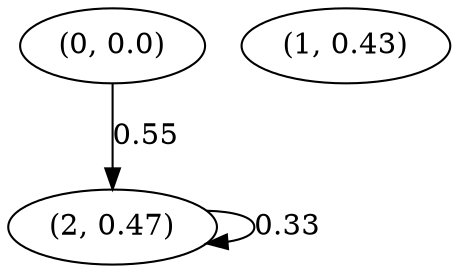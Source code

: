digraph {
    0 [ label = "(0, 0.0)" ]
    1 [ label = "(1, 0.43)" ]
    2 [ label = "(2, 0.47)" ]
    2 -> 2 [ label = "0.33" ]
    0 -> 2 [ label = "0.55" ]
}

